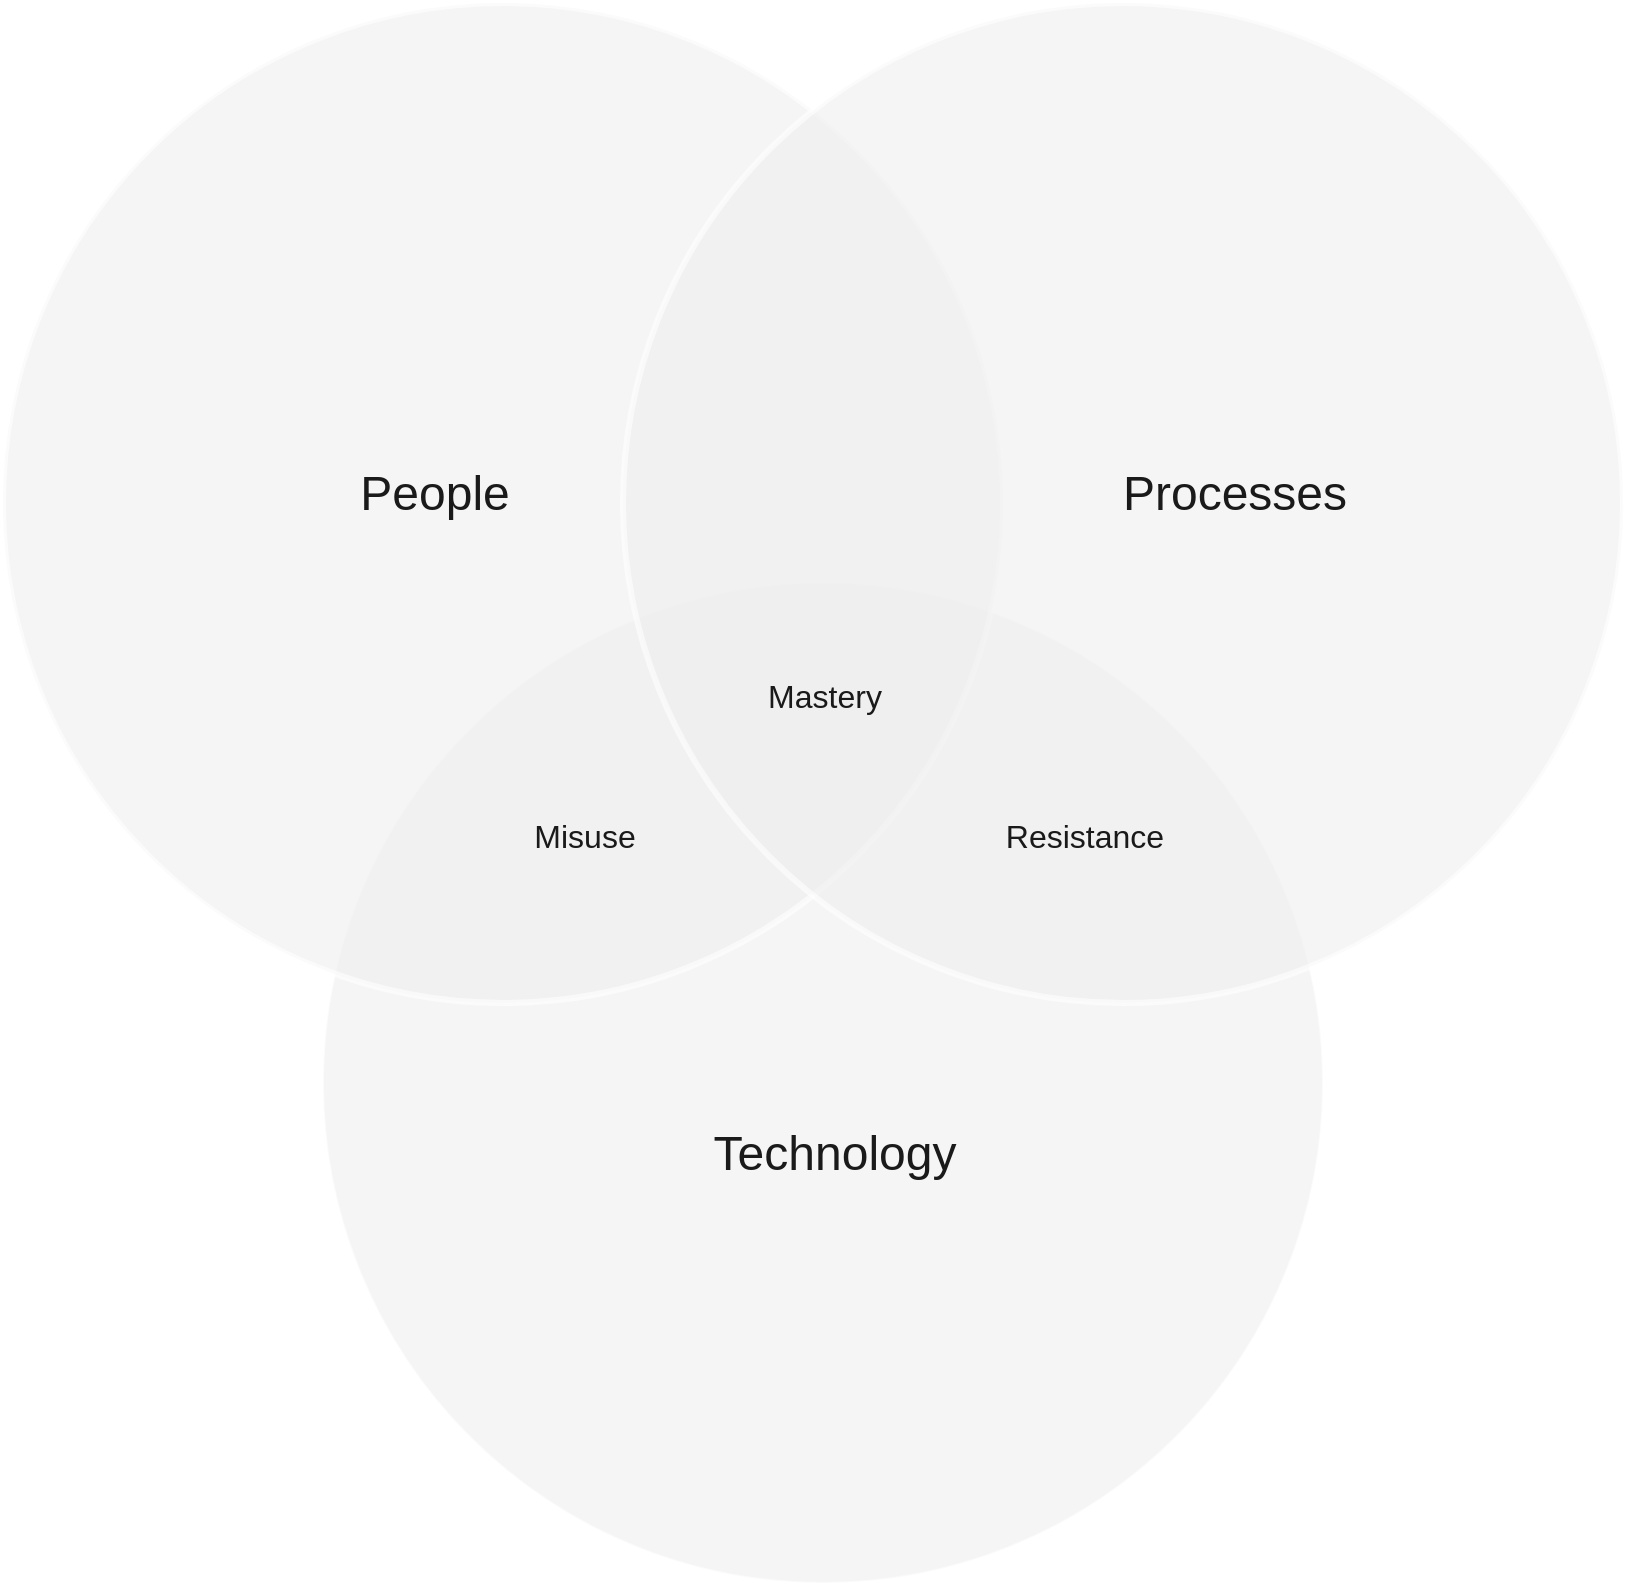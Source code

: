 <mxfile version="20.8.5" type="device"><diagram id="3228e29e-7158-1315-38df-8450db1d8a1d" name="Page-1"><mxGraphModel dx="1269" dy="768" grid="1" gridSize="10" guides="1" tooltips="1" connect="1" arrows="1" fold="1" page="1" pageScale="1" pageWidth="1169" pageHeight="827" background="none" math="0" shadow="0"><root><mxCell id="0"/><mxCell id="1" parent="0"/><mxCell id="21531" value="" style="ellipse;fillColor=#EEEEEE;opacity=60;strokeColor=#FFFFFF;html=1;fontColor=#1A1A1A;perimeterSpacing=2;labelBackgroundColor=none;" parent="1" vertex="1"><mxGeometry x="339.5" y="308.5" width="500" height="500" as="geometry"/></mxCell><mxCell id="21532" value="" style="ellipse;fillColor=#EEEEEE;opacity=60;strokeColor=#FFFFFF;html=1;fontColor=#1A1A1A;strokeWidth=3;labelBackgroundColor=none;" parent="1" vertex="1"><mxGeometry x="179.5" y="18.5" width="500" height="500" as="geometry"/></mxCell><mxCell id="21533" value="" style="ellipse;fillColor=#EEEEEE;opacity=60;strokeColor=#FFFFFF;html=1;fontColor=#1A1A1A;strokeWidth=3;labelBackgroundColor=none;" parent="1" vertex="1"><mxGeometry x="489.5" y="18.5" width="500" height="500" as="geometry"/></mxCell><mxCell id="21534" value="People" style="text;fontSize=24;align=center;verticalAlign=middle;html=1;fontColor=#1A1A1A;labelBackgroundColor=none;" parent="1" vertex="1"><mxGeometry x="299.5" y="228.5" width="190" height="70" as="geometry"/></mxCell><mxCell id="21535" value="Processes" style="text;fontSize=24;align=center;verticalAlign=middle;html=1;fontColor=#1A1A1A;labelBackgroundColor=none;" parent="1" vertex="1"><mxGeometry x="699.5" y="228.5" width="190" height="70" as="geometry"/></mxCell><mxCell id="21536" value="Technology" style="text;fontSize=24;align=center;verticalAlign=middle;html=1;fontColor=#1A1A1A;labelBackgroundColor=none;" parent="1" vertex="1"><mxGeometry x="499.5" y="558.5" width="190" height="70" as="geometry"/></mxCell><mxCell id="21538" value="Misuse" style="text;align=center;html=1;fontColor=#1A1A1A;fontSize=16;labelBackgroundColor=none;" parent="1" vertex="1"><mxGeometry x="449.5" y="418.5" width="40" height="40" as="geometry"/></mxCell><mxCell id="21539" value="Resistance" style="text;align=center;html=1;fontColor=#1A1A1A;fontSize=16;labelBackgroundColor=none;" parent="1" vertex="1"><mxGeometry x="699.5" y="418.5" width="40" height="40" as="geometry"/></mxCell><mxCell id="21540" value="Mastery" style="text;align=center;html=1;fontColor=#1A1A1A;fontSize=16;labelBackgroundColor=none;" parent="1" vertex="1"><mxGeometry x="569.5" y="348.5" width="40" height="40" as="geometry"/></mxCell></root></mxGraphModel></diagram></mxfile>